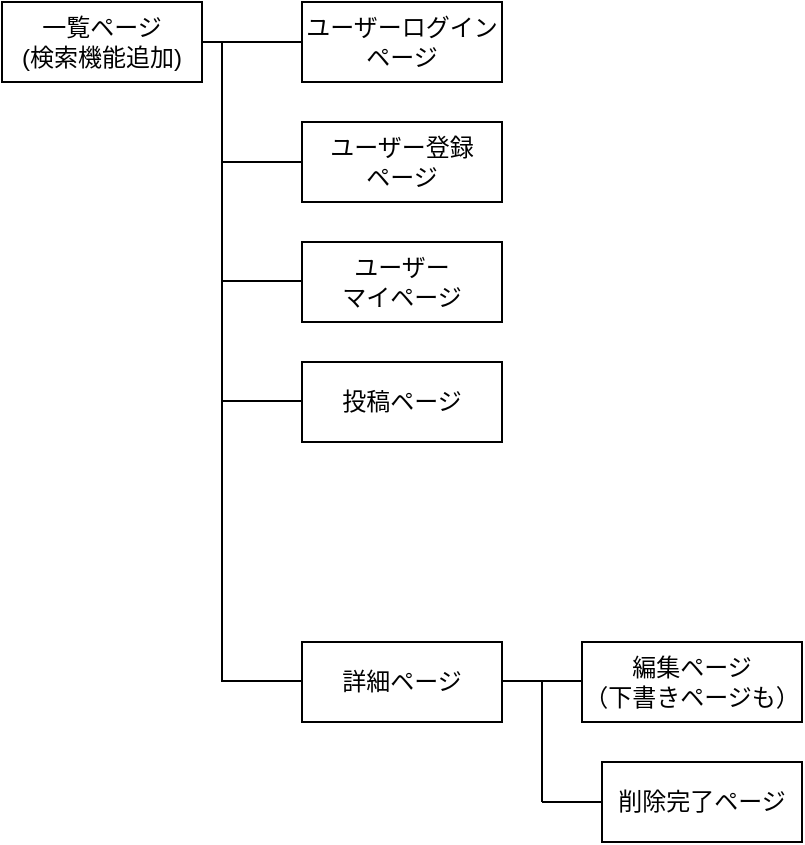 <mxfile>
    <diagram id="kmR8ZYQWdbQFNXIIEx4o" name="ページ1">
        <mxGraphModel dx="427" dy="351" grid="1" gridSize="10" guides="1" tooltips="1" connect="1" arrows="1" fold="1" page="1" pageScale="1" pageWidth="827" pageHeight="1169" math="0" shadow="0">
            <root>
                <mxCell id="0"/>
                <mxCell id="1" parent="0"/>
                <mxCell id="2" value="一覧ページ&lt;br&gt;(検索機能追加)" style="rounded=0;whiteSpace=wrap;html=1;" parent="1" vertex="1">
                    <mxGeometry x="40" y="20" width="100" height="40" as="geometry"/>
                </mxCell>
                <mxCell id="3" value="ユーザーログインページ" style="rounded=0;whiteSpace=wrap;html=1;" parent="1" vertex="1">
                    <mxGeometry x="190" y="20" width="100" height="40" as="geometry"/>
                </mxCell>
                <mxCell id="4" value="ユーザー登録&lt;br&gt;ページ" style="rounded=0;whiteSpace=wrap;html=1;" parent="1" vertex="1">
                    <mxGeometry x="190" y="80" width="100" height="40" as="geometry"/>
                </mxCell>
                <mxCell id="5" value="ユーザー&lt;br&gt;マイページ" style="rounded=0;whiteSpace=wrap;html=1;" parent="1" vertex="1">
                    <mxGeometry x="190" y="140" width="100" height="40" as="geometry"/>
                </mxCell>
                <mxCell id="6" value="詳細ページ" style="rounded=0;whiteSpace=wrap;html=1;" parent="1" vertex="1">
                    <mxGeometry x="190" y="340" width="100" height="40" as="geometry"/>
                </mxCell>
                <mxCell id="7" value="投稿ページ" style="rounded=0;whiteSpace=wrap;html=1;" parent="1" vertex="1">
                    <mxGeometry x="190" y="200" width="100" height="40" as="geometry"/>
                </mxCell>
                <mxCell id="8" value="" style="endArrow=none;html=1;exitX=1;exitY=0.5;exitDx=0;exitDy=0;entryX=0;entryY=0.5;entryDx=0;entryDy=0;" parent="1" source="2" target="3" edge="1">
                    <mxGeometry width="50" height="50" relative="1" as="geometry">
                        <mxPoint x="140" y="50" as="sourcePoint"/>
                        <mxPoint x="180" y="40" as="targetPoint"/>
                    </mxGeometry>
                </mxCell>
                <mxCell id="11" value="" style="endArrow=none;html=1;" parent="1" edge="1">
                    <mxGeometry width="50" height="50" relative="1" as="geometry">
                        <mxPoint x="150" y="360" as="sourcePoint"/>
                        <mxPoint x="150" y="40" as="targetPoint"/>
                    </mxGeometry>
                </mxCell>
                <mxCell id="14" value="" style="endArrow=none;html=1;entryX=0;entryY=0.5;entryDx=0;entryDy=0;" parent="1" target="4" edge="1">
                    <mxGeometry width="50" height="50" relative="1" as="geometry">
                        <mxPoint x="150" y="100" as="sourcePoint"/>
                        <mxPoint x="200" y="50" as="targetPoint"/>
                    </mxGeometry>
                </mxCell>
                <mxCell id="15" value="" style="endArrow=none;html=1;entryX=0;entryY=0.5;entryDx=0;entryDy=0;" parent="1" edge="1">
                    <mxGeometry width="50" height="50" relative="1" as="geometry">
                        <mxPoint x="150" y="159.5" as="sourcePoint"/>
                        <mxPoint x="190" y="159.5" as="targetPoint"/>
                    </mxGeometry>
                </mxCell>
                <mxCell id="16" value="" style="endArrow=none;html=1;entryX=0;entryY=0.5;entryDx=0;entryDy=0;" parent="1" edge="1">
                    <mxGeometry width="50" height="50" relative="1" as="geometry">
                        <mxPoint x="150" y="219.5" as="sourcePoint"/>
                        <mxPoint x="190" y="219.5" as="targetPoint"/>
                    </mxGeometry>
                </mxCell>
                <mxCell id="18" value="" style="endArrow=none;html=1;entryX=0;entryY=0.5;entryDx=0;entryDy=0;" parent="1" edge="1">
                    <mxGeometry width="50" height="50" relative="1" as="geometry">
                        <mxPoint x="150" y="359.5" as="sourcePoint"/>
                        <mxPoint x="190" y="359.5" as="targetPoint"/>
                    </mxGeometry>
                </mxCell>
                <mxCell id="19" value="" style="endArrow=none;html=1;" parent="1" edge="1">
                    <mxGeometry width="50" height="50" relative="1" as="geometry">
                        <mxPoint x="290" y="359.5" as="sourcePoint"/>
                        <mxPoint x="330" y="359.5" as="targetPoint"/>
                    </mxGeometry>
                </mxCell>
                <mxCell id="21" value="編集ページ&lt;br&gt;（下書きページも）" style="rounded=0;whiteSpace=wrap;html=1;" parent="1" vertex="1">
                    <mxGeometry x="330" y="340" width="110" height="40" as="geometry"/>
                </mxCell>
                <mxCell id="22" value="" style="endArrow=none;html=1;" parent="1" edge="1">
                    <mxGeometry width="50" height="50" relative="1" as="geometry">
                        <mxPoint x="310" y="420" as="sourcePoint"/>
                        <mxPoint x="310" y="360" as="targetPoint"/>
                    </mxGeometry>
                </mxCell>
                <mxCell id="23" value="" style="endArrow=none;html=1;" parent="1" edge="1">
                    <mxGeometry width="50" height="50" relative="1" as="geometry">
                        <mxPoint x="310" y="420" as="sourcePoint"/>
                        <mxPoint x="340" y="420" as="targetPoint"/>
                    </mxGeometry>
                </mxCell>
                <mxCell id="24" value="削除完了ページ" style="rounded=0;whiteSpace=wrap;html=1;" parent="1" vertex="1">
                    <mxGeometry x="340" y="400" width="100" height="40" as="geometry"/>
                </mxCell>
            </root>
        </mxGraphModel>
    </diagram>
</mxfile>